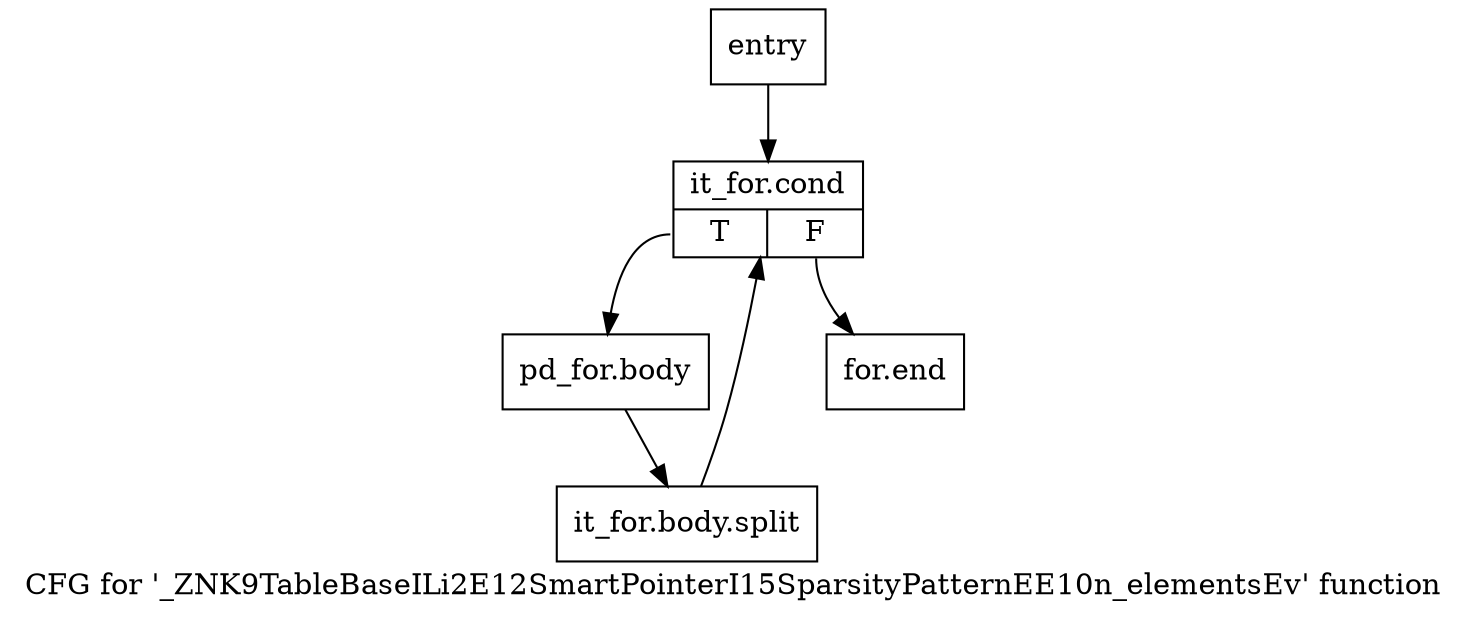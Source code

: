 digraph "CFG for '_ZNK9TableBaseILi2E12SmartPointerI15SparsityPatternEE10n_elementsEv' function" {
	label="CFG for '_ZNK9TableBaseILi2E12SmartPointerI15SparsityPatternEE10n_elementsEv' function";

	Node0x2e8d240 [shape=record,label="{entry}"];
	Node0x2e8d240 -> Node0x2e8d290;
	Node0x2e8d290 [shape=record,label="{it_for.cond|{<s0>T|<s1>F}}"];
	Node0x2e8d290:s0 -> Node0x2e8d2e0;
	Node0x2e8d290:s1 -> Node0x2e8d330;
	Node0x2e8d2e0 [shape=record,label="{pd_for.body}"];
	Node0x2e8d2e0 -> Node0x7e5f4f0;
	Node0x7e5f4f0 [shape=record,label="{it_for.body.split}"];
	Node0x7e5f4f0 -> Node0x2e8d290;
	Node0x2e8d330 [shape=record,label="{for.end}"];
}
